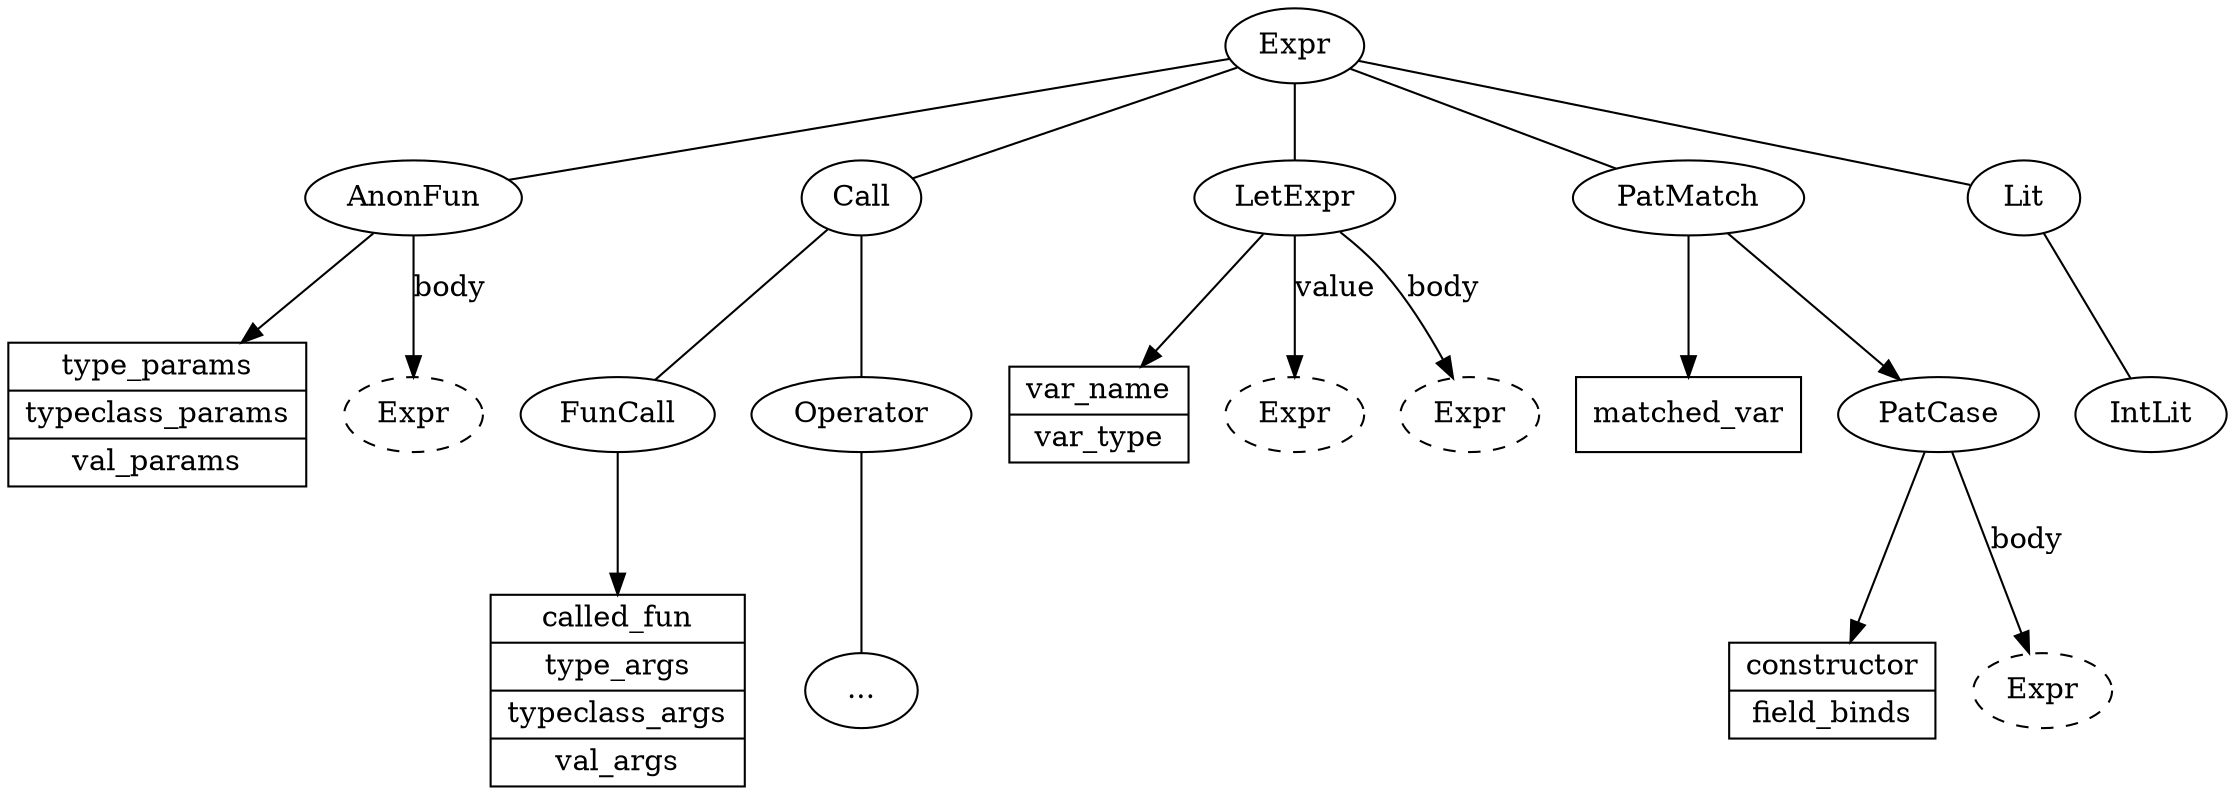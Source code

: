 digraph G {
  Expr
  Expr -> AnonFun [arrowhead=none]
  Expr -> Call [arrowhead=none]
  Expr -> LetExpr [arrowhead=none]
  Expr -> PatMatch [arrowhead=none]
  Expr -> Lit [arrowhead=none]

  AnonFun
  AnonFun -> AnonFunFields
  AnonFunFields [shape=record, label="{type_params|typeclass_params|val_params}"]
  AnonFun -> AnonFunBody [label=body]
  AnonFunBody [label=Expr, style=dashed]

  Call
  Call -> FunCall [arrowhead=none]
  Call -> Operator [arrowhead=none]

  FunCall
  FunCall -> FunCallFields
  FunCallFields [shape=record, label="{called_fun|type_args|typeclass_args|val_args}"]

  Operator
  Operator -> Operators [arrowhead=none]
  Operators [label="..."]

  LetExpr
  LetExpr -> LetExprFields
  LetExprFields [shape=record, label="{var_name|var_type}"]
  LetExpr -> LetExprValue [label=value]
  LetExprValue [label=Expr, style=dashed]
  LetExpr -> LetExprBody [label=body]
  LetExprBody [label=Expr, style=dashed]

  PatMatch
  PatMatch -> PatMatchFields
  PatMatchFields [shape=record, label="{matched_var}"]
  PatMatch -> PatCase

  PatCase
  PatCase -> PatCaseFields
  PatCaseFields [shape=record, label="{constructor|field_binds}"]
  PatCase -> PatCaseBody [label=body]
  PatCaseBody [label=Expr, style=dashed]

  Lit
  Lit -> IntLit [arrowhead=none]

}
